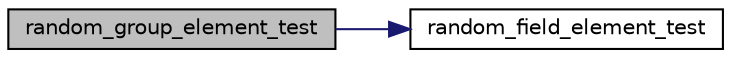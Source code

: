digraph "random_group_element_test"
{
  edge [fontname="Helvetica",fontsize="10",labelfontname="Helvetica",labelfontsize="10"];
  node [fontname="Helvetica",fontsize="10",shape=record];
  rankdir="LR";
  Node55 [label="random_group_element_test",height=0.2,width=0.4,color="black", fillcolor="grey75", style="filled", fontcolor="black"];
  Node55 -> Node56 [color="midnightblue",fontsize="10",style="solid",fontname="Helvetica"];
  Node56 [label="random_field_element_test",height=0.2,width=0.4,color="black", fillcolor="white", style="filled",URL="$d5/d7f/tests_8c.html#af038dec65d22bf5050a82de7b4ad4bca"];
}
